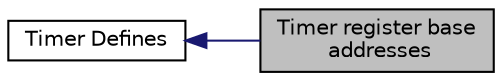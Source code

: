 digraph "Timer register base addresses"
{
  edge [fontname="Helvetica",fontsize="10",labelfontname="Helvetica",labelfontsize="10"];
  node [fontname="Helvetica",fontsize="10",shape=record];
  rankdir=LR;
  Node0 [label="Timer register base\l addresses",height=0.2,width=0.4,color="black", fillcolor="grey75", style="filled" fontcolor="black"];
  Node1 [label="Timer Defines",height=0.2,width=0.4,color="black", fillcolor="white", style="filled",URL="$group__timer__defines.html",tooltip="libopencm3 Defined Constants and Types for the STM32F2xx Timers"];
  Node1->Node0 [shape=plaintext, color="midnightblue", dir="back", style="solid"];
}
